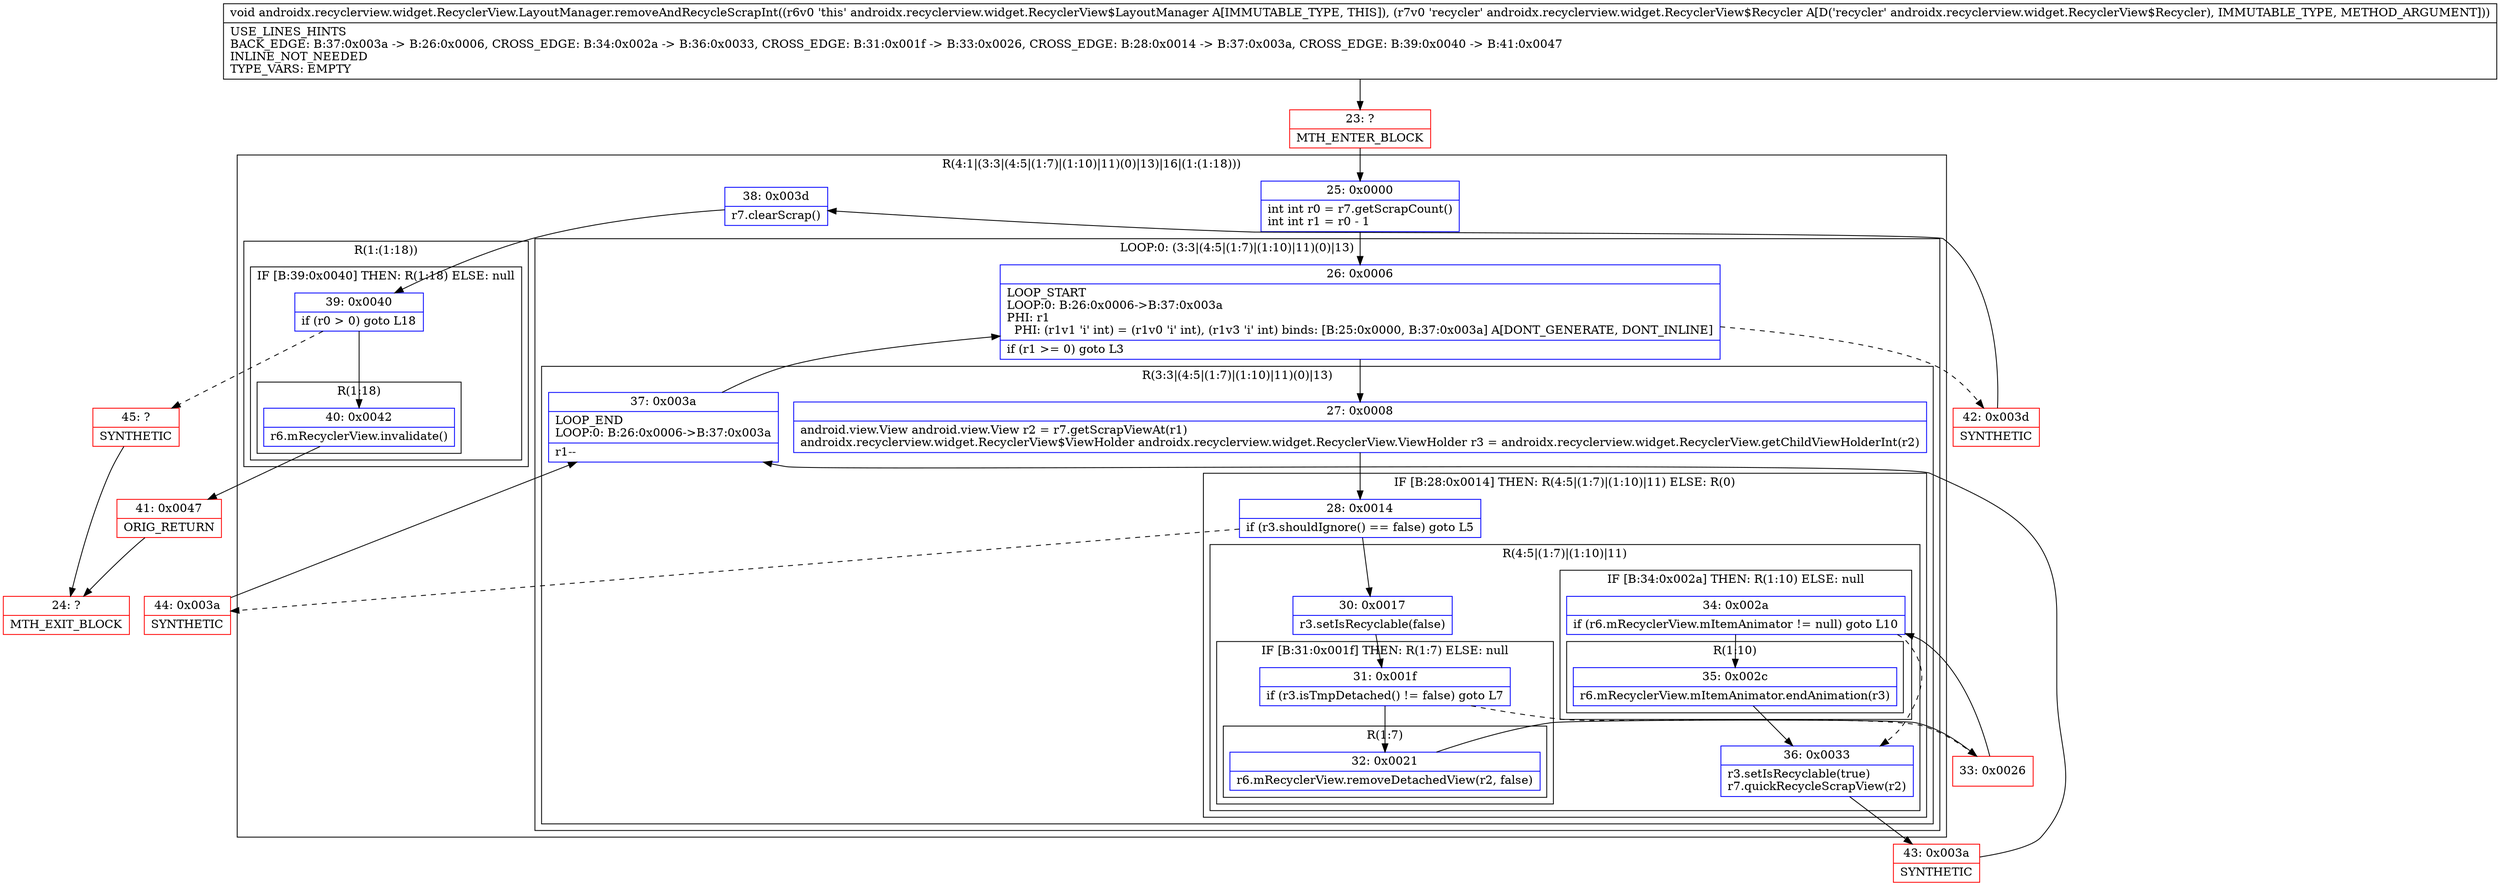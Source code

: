 digraph "CFG forandroidx.recyclerview.widget.RecyclerView.LayoutManager.removeAndRecycleScrapInt(Landroidx\/recyclerview\/widget\/RecyclerView$Recycler;)V" {
subgraph cluster_Region_1718918878 {
label = "R(4:1|(3:3|(4:5|(1:7)|(1:10)|11)(0)|13)|16|(1:(1:18)))";
node [shape=record,color=blue];
Node_25 [shape=record,label="{25\:\ 0x0000|int int r0 = r7.getScrapCount()\lint int r1 = r0 \- 1\l}"];
subgraph cluster_LoopRegion_277660790 {
label = "LOOP:0: (3:3|(4:5|(1:7)|(1:10)|11)(0)|13)";
node [shape=record,color=blue];
Node_26 [shape=record,label="{26\:\ 0x0006|LOOP_START\lLOOP:0: B:26:0x0006\-\>B:37:0x003a\lPHI: r1 \l  PHI: (r1v1 'i' int) = (r1v0 'i' int), (r1v3 'i' int) binds: [B:25:0x0000, B:37:0x003a] A[DONT_GENERATE, DONT_INLINE]\l|if (r1 \>= 0) goto L3\l}"];
subgraph cluster_Region_1367443489 {
label = "R(3:3|(4:5|(1:7)|(1:10)|11)(0)|13)";
node [shape=record,color=blue];
Node_27 [shape=record,label="{27\:\ 0x0008|android.view.View android.view.View r2 = r7.getScrapViewAt(r1)\landroidx.recyclerview.widget.RecyclerView$ViewHolder androidx.recyclerview.widget.RecyclerView.ViewHolder r3 = androidx.recyclerview.widget.RecyclerView.getChildViewHolderInt(r2)\l}"];
subgraph cluster_IfRegion_1077073850 {
label = "IF [B:28:0x0014] THEN: R(4:5|(1:7)|(1:10)|11) ELSE: R(0)";
node [shape=record,color=blue];
Node_28 [shape=record,label="{28\:\ 0x0014|if (r3.shouldIgnore() == false) goto L5\l}"];
subgraph cluster_Region_1696114651 {
label = "R(4:5|(1:7)|(1:10)|11)";
node [shape=record,color=blue];
Node_30 [shape=record,label="{30\:\ 0x0017|r3.setIsRecyclable(false)\l}"];
subgraph cluster_IfRegion_498044701 {
label = "IF [B:31:0x001f] THEN: R(1:7) ELSE: null";
node [shape=record,color=blue];
Node_31 [shape=record,label="{31\:\ 0x001f|if (r3.isTmpDetached() != false) goto L7\l}"];
subgraph cluster_Region_331443873 {
label = "R(1:7)";
node [shape=record,color=blue];
Node_32 [shape=record,label="{32\:\ 0x0021|r6.mRecyclerView.removeDetachedView(r2, false)\l}"];
}
}
subgraph cluster_IfRegion_692621243 {
label = "IF [B:34:0x002a] THEN: R(1:10) ELSE: null";
node [shape=record,color=blue];
Node_34 [shape=record,label="{34\:\ 0x002a|if (r6.mRecyclerView.mItemAnimator != null) goto L10\l}"];
subgraph cluster_Region_92491375 {
label = "R(1:10)";
node [shape=record,color=blue];
Node_35 [shape=record,label="{35\:\ 0x002c|r6.mRecyclerView.mItemAnimator.endAnimation(r3)\l}"];
}
}
Node_36 [shape=record,label="{36\:\ 0x0033|r3.setIsRecyclable(true)\lr7.quickRecycleScrapView(r2)\l}"];
}
subgraph cluster_Region_1815883706 {
label = "R(0)";
node [shape=record,color=blue];
}
}
Node_37 [shape=record,label="{37\:\ 0x003a|LOOP_END\lLOOP:0: B:26:0x0006\-\>B:37:0x003a\l|r1\-\-\l}"];
}
}
Node_38 [shape=record,label="{38\:\ 0x003d|r7.clearScrap()\l}"];
subgraph cluster_Region_1092007567 {
label = "R(1:(1:18))";
node [shape=record,color=blue];
subgraph cluster_IfRegion_911371169 {
label = "IF [B:39:0x0040] THEN: R(1:18) ELSE: null";
node [shape=record,color=blue];
Node_39 [shape=record,label="{39\:\ 0x0040|if (r0 \> 0) goto L18\l}"];
subgraph cluster_Region_1780076673 {
label = "R(1:18)";
node [shape=record,color=blue];
Node_40 [shape=record,label="{40\:\ 0x0042|r6.mRecyclerView.invalidate()\l}"];
}
}
}
}
Node_23 [shape=record,color=red,label="{23\:\ ?|MTH_ENTER_BLOCK\l}"];
Node_33 [shape=record,color=red,label="{33\:\ 0x0026}"];
Node_43 [shape=record,color=red,label="{43\:\ 0x003a|SYNTHETIC\l}"];
Node_44 [shape=record,color=red,label="{44\:\ 0x003a|SYNTHETIC\l}"];
Node_42 [shape=record,color=red,label="{42\:\ 0x003d|SYNTHETIC\l}"];
Node_41 [shape=record,color=red,label="{41\:\ 0x0047|ORIG_RETURN\l}"];
Node_24 [shape=record,color=red,label="{24\:\ ?|MTH_EXIT_BLOCK\l}"];
Node_45 [shape=record,color=red,label="{45\:\ ?|SYNTHETIC\l}"];
MethodNode[shape=record,label="{void androidx.recyclerview.widget.RecyclerView.LayoutManager.removeAndRecycleScrapInt((r6v0 'this' androidx.recyclerview.widget.RecyclerView$LayoutManager A[IMMUTABLE_TYPE, THIS]), (r7v0 'recycler' androidx.recyclerview.widget.RecyclerView$Recycler A[D('recycler' androidx.recyclerview.widget.RecyclerView$Recycler), IMMUTABLE_TYPE, METHOD_ARGUMENT]))  | USE_LINES_HINTS\lBACK_EDGE: B:37:0x003a \-\> B:26:0x0006, CROSS_EDGE: B:34:0x002a \-\> B:36:0x0033, CROSS_EDGE: B:31:0x001f \-\> B:33:0x0026, CROSS_EDGE: B:28:0x0014 \-\> B:37:0x003a, CROSS_EDGE: B:39:0x0040 \-\> B:41:0x0047\lINLINE_NOT_NEEDED\lTYPE_VARS: EMPTY\l}"];
MethodNode -> Node_23;Node_25 -> Node_26;
Node_26 -> Node_27;
Node_26 -> Node_42[style=dashed];
Node_27 -> Node_28;
Node_28 -> Node_30;
Node_28 -> Node_44[style=dashed];
Node_30 -> Node_31;
Node_31 -> Node_32;
Node_31 -> Node_33[style=dashed];
Node_32 -> Node_33;
Node_34 -> Node_35;
Node_34 -> Node_36[style=dashed];
Node_35 -> Node_36;
Node_36 -> Node_43;
Node_37 -> Node_26;
Node_38 -> Node_39;
Node_39 -> Node_40;
Node_39 -> Node_45[style=dashed];
Node_40 -> Node_41;
Node_23 -> Node_25;
Node_33 -> Node_34;
Node_43 -> Node_37;
Node_44 -> Node_37;
Node_42 -> Node_38;
Node_41 -> Node_24;
Node_45 -> Node_24;
}

